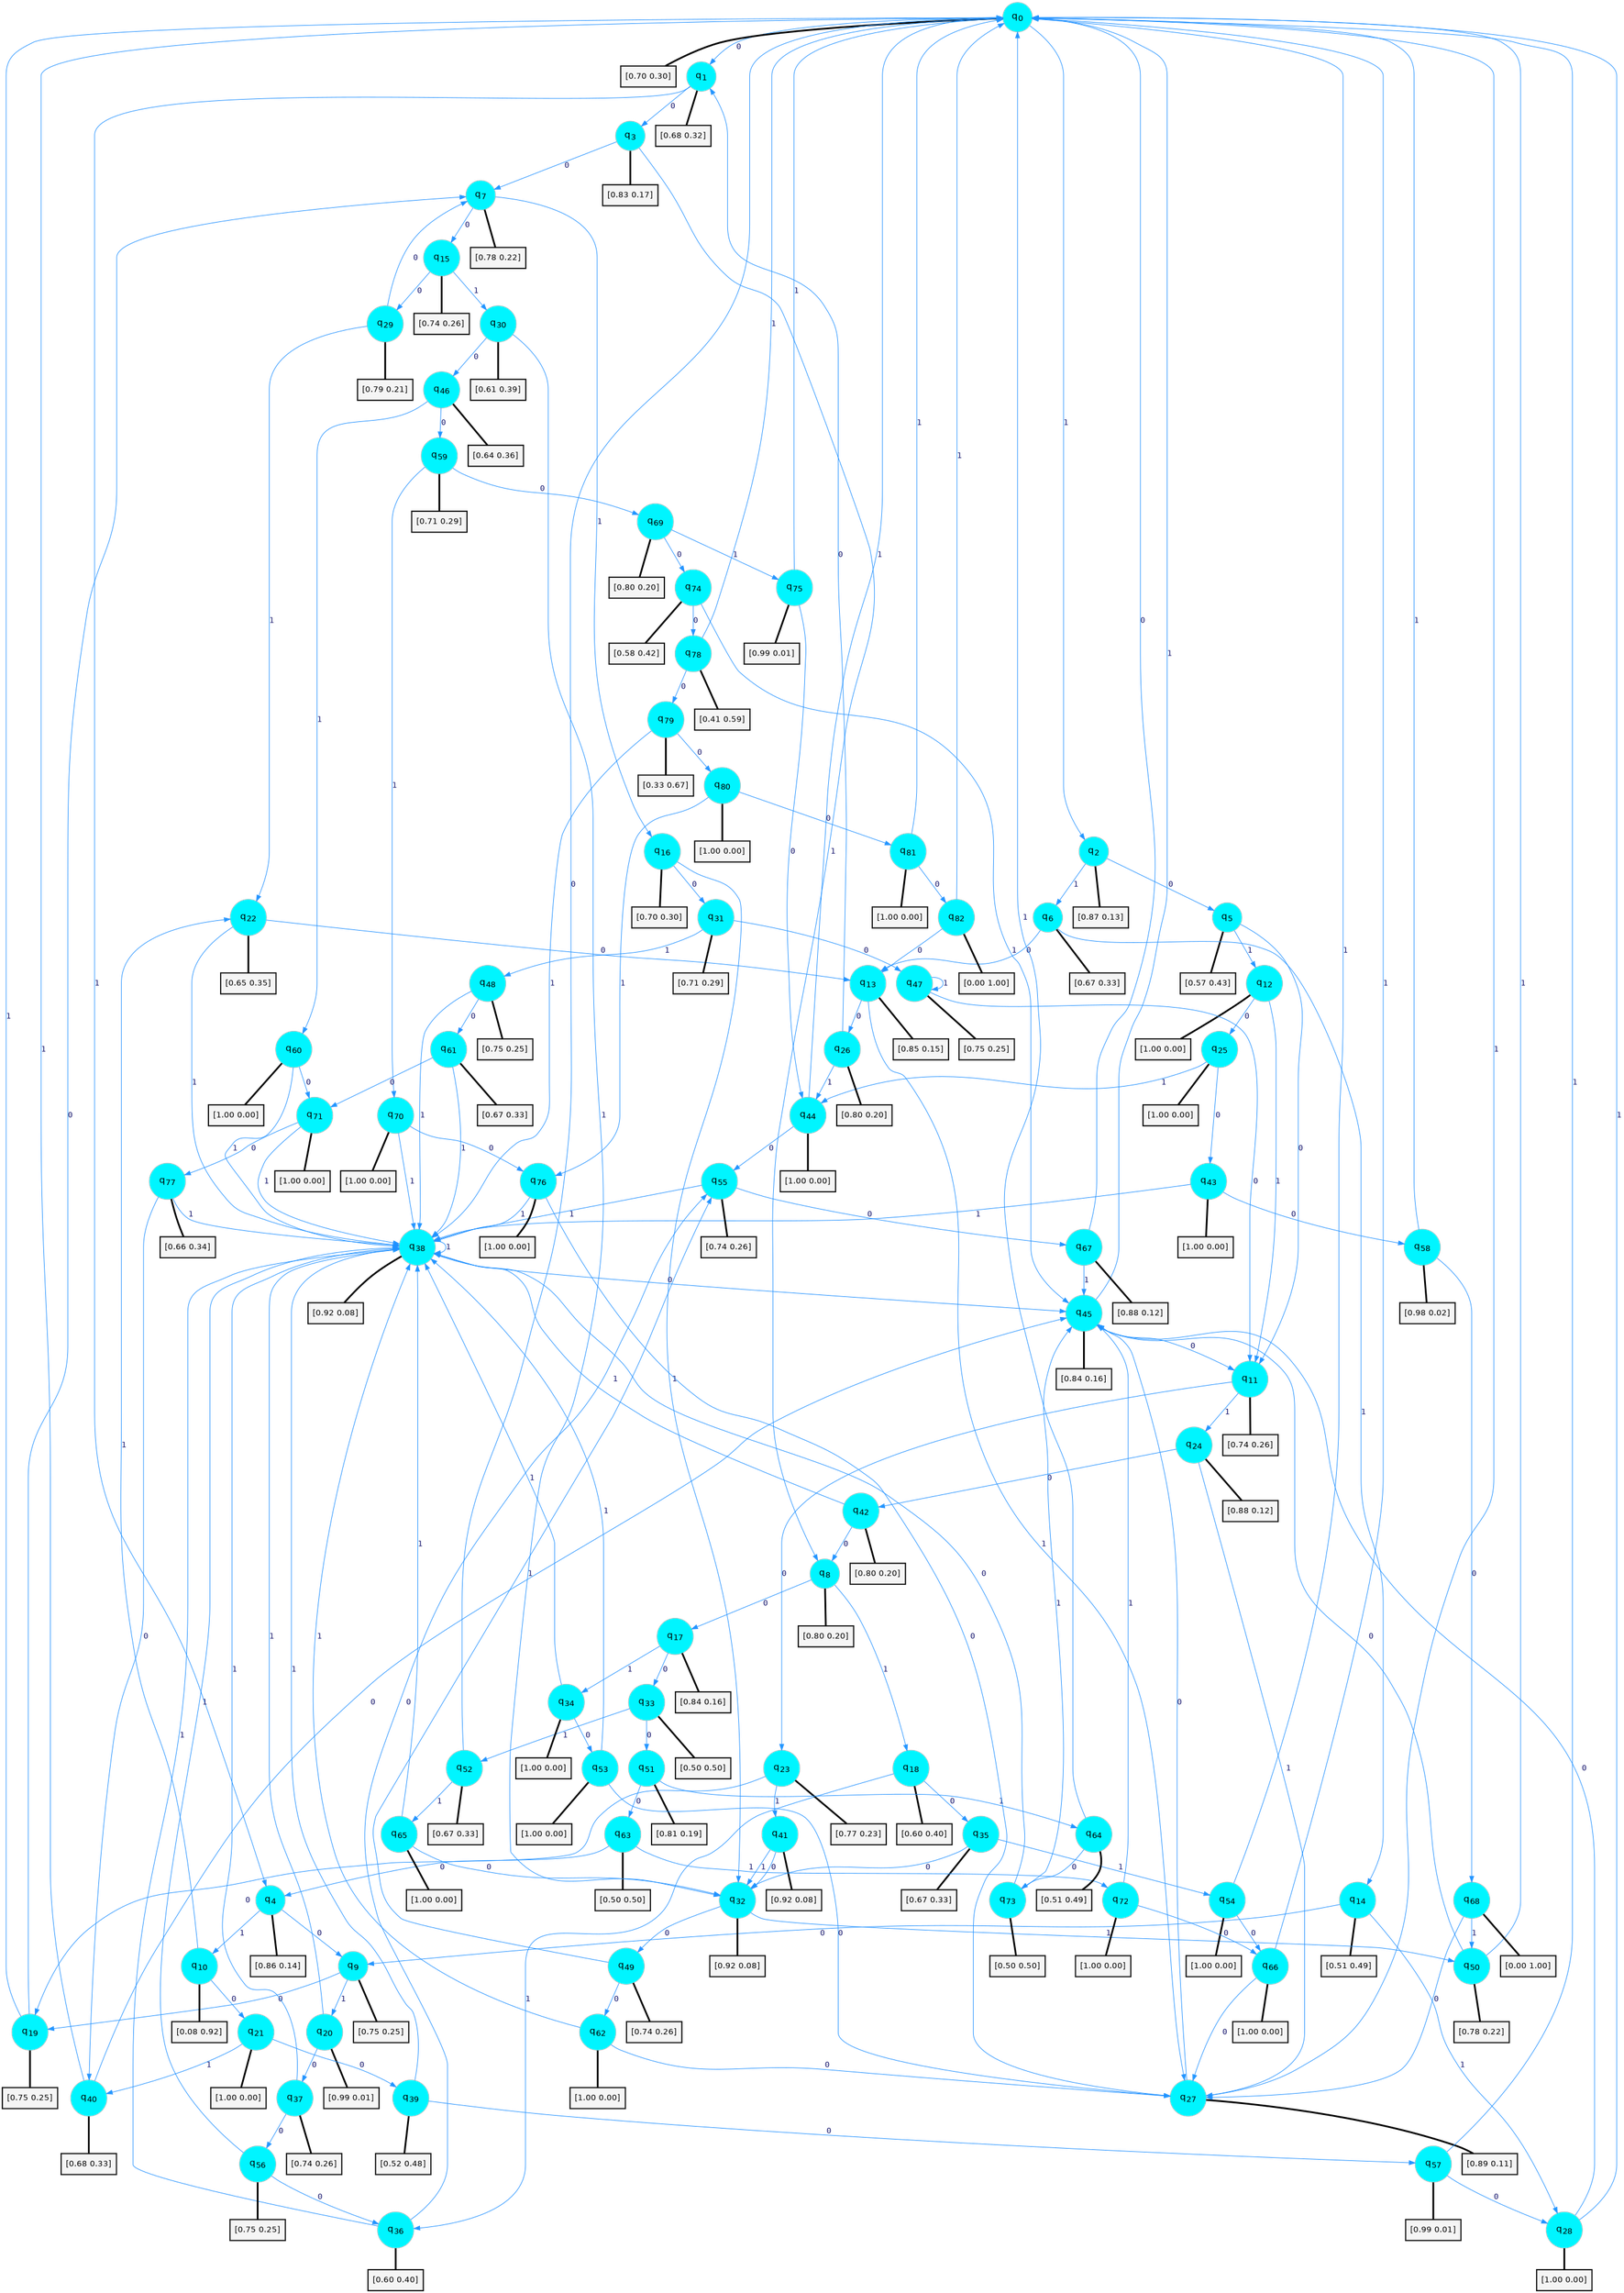 digraph G {
graph [
bgcolor=transparent, dpi=300, rankdir=TD, size="40,25"];
node [
color=gray, fillcolor=turquoise1, fontcolor=black, fontname=Helvetica, fontsize=16, fontweight=bold, shape=circle, style=filled];
edge [
arrowsize=1, color=dodgerblue1, fontcolor=midnightblue, fontname=courier, fontweight=bold, penwidth=1, style=solid, weight=20];
0[label=<q<SUB>0</SUB>>];
1[label=<q<SUB>1</SUB>>];
2[label=<q<SUB>2</SUB>>];
3[label=<q<SUB>3</SUB>>];
4[label=<q<SUB>4</SUB>>];
5[label=<q<SUB>5</SUB>>];
6[label=<q<SUB>6</SUB>>];
7[label=<q<SUB>7</SUB>>];
8[label=<q<SUB>8</SUB>>];
9[label=<q<SUB>9</SUB>>];
10[label=<q<SUB>10</SUB>>];
11[label=<q<SUB>11</SUB>>];
12[label=<q<SUB>12</SUB>>];
13[label=<q<SUB>13</SUB>>];
14[label=<q<SUB>14</SUB>>];
15[label=<q<SUB>15</SUB>>];
16[label=<q<SUB>16</SUB>>];
17[label=<q<SUB>17</SUB>>];
18[label=<q<SUB>18</SUB>>];
19[label=<q<SUB>19</SUB>>];
20[label=<q<SUB>20</SUB>>];
21[label=<q<SUB>21</SUB>>];
22[label=<q<SUB>22</SUB>>];
23[label=<q<SUB>23</SUB>>];
24[label=<q<SUB>24</SUB>>];
25[label=<q<SUB>25</SUB>>];
26[label=<q<SUB>26</SUB>>];
27[label=<q<SUB>27</SUB>>];
28[label=<q<SUB>28</SUB>>];
29[label=<q<SUB>29</SUB>>];
30[label=<q<SUB>30</SUB>>];
31[label=<q<SUB>31</SUB>>];
32[label=<q<SUB>32</SUB>>];
33[label=<q<SUB>33</SUB>>];
34[label=<q<SUB>34</SUB>>];
35[label=<q<SUB>35</SUB>>];
36[label=<q<SUB>36</SUB>>];
37[label=<q<SUB>37</SUB>>];
38[label=<q<SUB>38</SUB>>];
39[label=<q<SUB>39</SUB>>];
40[label=<q<SUB>40</SUB>>];
41[label=<q<SUB>41</SUB>>];
42[label=<q<SUB>42</SUB>>];
43[label=<q<SUB>43</SUB>>];
44[label=<q<SUB>44</SUB>>];
45[label=<q<SUB>45</SUB>>];
46[label=<q<SUB>46</SUB>>];
47[label=<q<SUB>47</SUB>>];
48[label=<q<SUB>48</SUB>>];
49[label=<q<SUB>49</SUB>>];
50[label=<q<SUB>50</SUB>>];
51[label=<q<SUB>51</SUB>>];
52[label=<q<SUB>52</SUB>>];
53[label=<q<SUB>53</SUB>>];
54[label=<q<SUB>54</SUB>>];
55[label=<q<SUB>55</SUB>>];
56[label=<q<SUB>56</SUB>>];
57[label=<q<SUB>57</SUB>>];
58[label=<q<SUB>58</SUB>>];
59[label=<q<SUB>59</SUB>>];
60[label=<q<SUB>60</SUB>>];
61[label=<q<SUB>61</SUB>>];
62[label=<q<SUB>62</SUB>>];
63[label=<q<SUB>63</SUB>>];
64[label=<q<SUB>64</SUB>>];
65[label=<q<SUB>65</SUB>>];
66[label=<q<SUB>66</SUB>>];
67[label=<q<SUB>67</SUB>>];
68[label=<q<SUB>68</SUB>>];
69[label=<q<SUB>69</SUB>>];
70[label=<q<SUB>70</SUB>>];
71[label=<q<SUB>71</SUB>>];
72[label=<q<SUB>72</SUB>>];
73[label=<q<SUB>73</SUB>>];
74[label=<q<SUB>74</SUB>>];
75[label=<q<SUB>75</SUB>>];
76[label=<q<SUB>76</SUB>>];
77[label=<q<SUB>77</SUB>>];
78[label=<q<SUB>78</SUB>>];
79[label=<q<SUB>79</SUB>>];
80[label=<q<SUB>80</SUB>>];
81[label=<q<SUB>81</SUB>>];
82[label=<q<SUB>82</SUB>>];
83[label="[0.70 0.30]", shape=box,fontcolor=black, fontname=Helvetica, fontsize=14, penwidth=2, fillcolor=whitesmoke,color=black];
84[label="[0.68 0.32]", shape=box,fontcolor=black, fontname=Helvetica, fontsize=14, penwidth=2, fillcolor=whitesmoke,color=black];
85[label="[0.87 0.13]", shape=box,fontcolor=black, fontname=Helvetica, fontsize=14, penwidth=2, fillcolor=whitesmoke,color=black];
86[label="[0.83 0.17]", shape=box,fontcolor=black, fontname=Helvetica, fontsize=14, penwidth=2, fillcolor=whitesmoke,color=black];
87[label="[0.86 0.14]", shape=box,fontcolor=black, fontname=Helvetica, fontsize=14, penwidth=2, fillcolor=whitesmoke,color=black];
88[label="[0.57 0.43]", shape=box,fontcolor=black, fontname=Helvetica, fontsize=14, penwidth=2, fillcolor=whitesmoke,color=black];
89[label="[0.67 0.33]", shape=box,fontcolor=black, fontname=Helvetica, fontsize=14, penwidth=2, fillcolor=whitesmoke,color=black];
90[label="[0.78 0.22]", shape=box,fontcolor=black, fontname=Helvetica, fontsize=14, penwidth=2, fillcolor=whitesmoke,color=black];
91[label="[0.80 0.20]", shape=box,fontcolor=black, fontname=Helvetica, fontsize=14, penwidth=2, fillcolor=whitesmoke,color=black];
92[label="[0.75 0.25]", shape=box,fontcolor=black, fontname=Helvetica, fontsize=14, penwidth=2, fillcolor=whitesmoke,color=black];
93[label="[0.08 0.92]", shape=box,fontcolor=black, fontname=Helvetica, fontsize=14, penwidth=2, fillcolor=whitesmoke,color=black];
94[label="[0.74 0.26]", shape=box,fontcolor=black, fontname=Helvetica, fontsize=14, penwidth=2, fillcolor=whitesmoke,color=black];
95[label="[1.00 0.00]", shape=box,fontcolor=black, fontname=Helvetica, fontsize=14, penwidth=2, fillcolor=whitesmoke,color=black];
96[label="[0.85 0.15]", shape=box,fontcolor=black, fontname=Helvetica, fontsize=14, penwidth=2, fillcolor=whitesmoke,color=black];
97[label="[0.51 0.49]", shape=box,fontcolor=black, fontname=Helvetica, fontsize=14, penwidth=2, fillcolor=whitesmoke,color=black];
98[label="[0.74 0.26]", shape=box,fontcolor=black, fontname=Helvetica, fontsize=14, penwidth=2, fillcolor=whitesmoke,color=black];
99[label="[0.70 0.30]", shape=box,fontcolor=black, fontname=Helvetica, fontsize=14, penwidth=2, fillcolor=whitesmoke,color=black];
100[label="[0.84 0.16]", shape=box,fontcolor=black, fontname=Helvetica, fontsize=14, penwidth=2, fillcolor=whitesmoke,color=black];
101[label="[0.60 0.40]", shape=box,fontcolor=black, fontname=Helvetica, fontsize=14, penwidth=2, fillcolor=whitesmoke,color=black];
102[label="[0.75 0.25]", shape=box,fontcolor=black, fontname=Helvetica, fontsize=14, penwidth=2, fillcolor=whitesmoke,color=black];
103[label="[0.99 0.01]", shape=box,fontcolor=black, fontname=Helvetica, fontsize=14, penwidth=2, fillcolor=whitesmoke,color=black];
104[label="[1.00 0.00]", shape=box,fontcolor=black, fontname=Helvetica, fontsize=14, penwidth=2, fillcolor=whitesmoke,color=black];
105[label="[0.65 0.35]", shape=box,fontcolor=black, fontname=Helvetica, fontsize=14, penwidth=2, fillcolor=whitesmoke,color=black];
106[label="[0.77 0.23]", shape=box,fontcolor=black, fontname=Helvetica, fontsize=14, penwidth=2, fillcolor=whitesmoke,color=black];
107[label="[0.88 0.12]", shape=box,fontcolor=black, fontname=Helvetica, fontsize=14, penwidth=2, fillcolor=whitesmoke,color=black];
108[label="[1.00 0.00]", shape=box,fontcolor=black, fontname=Helvetica, fontsize=14, penwidth=2, fillcolor=whitesmoke,color=black];
109[label="[0.80 0.20]", shape=box,fontcolor=black, fontname=Helvetica, fontsize=14, penwidth=2, fillcolor=whitesmoke,color=black];
110[label="[0.89 0.11]", shape=box,fontcolor=black, fontname=Helvetica, fontsize=14, penwidth=2, fillcolor=whitesmoke,color=black];
111[label="[1.00 0.00]", shape=box,fontcolor=black, fontname=Helvetica, fontsize=14, penwidth=2, fillcolor=whitesmoke,color=black];
112[label="[0.79 0.21]", shape=box,fontcolor=black, fontname=Helvetica, fontsize=14, penwidth=2, fillcolor=whitesmoke,color=black];
113[label="[0.61 0.39]", shape=box,fontcolor=black, fontname=Helvetica, fontsize=14, penwidth=2, fillcolor=whitesmoke,color=black];
114[label="[0.71 0.29]", shape=box,fontcolor=black, fontname=Helvetica, fontsize=14, penwidth=2, fillcolor=whitesmoke,color=black];
115[label="[0.92 0.08]", shape=box,fontcolor=black, fontname=Helvetica, fontsize=14, penwidth=2, fillcolor=whitesmoke,color=black];
116[label="[0.50 0.50]", shape=box,fontcolor=black, fontname=Helvetica, fontsize=14, penwidth=2, fillcolor=whitesmoke,color=black];
117[label="[1.00 0.00]", shape=box,fontcolor=black, fontname=Helvetica, fontsize=14, penwidth=2, fillcolor=whitesmoke,color=black];
118[label="[0.67 0.33]", shape=box,fontcolor=black, fontname=Helvetica, fontsize=14, penwidth=2, fillcolor=whitesmoke,color=black];
119[label="[0.60 0.40]", shape=box,fontcolor=black, fontname=Helvetica, fontsize=14, penwidth=2, fillcolor=whitesmoke,color=black];
120[label="[0.74 0.26]", shape=box,fontcolor=black, fontname=Helvetica, fontsize=14, penwidth=2, fillcolor=whitesmoke,color=black];
121[label="[0.92 0.08]", shape=box,fontcolor=black, fontname=Helvetica, fontsize=14, penwidth=2, fillcolor=whitesmoke,color=black];
122[label="[0.52 0.48]", shape=box,fontcolor=black, fontname=Helvetica, fontsize=14, penwidth=2, fillcolor=whitesmoke,color=black];
123[label="[0.68 0.33]", shape=box,fontcolor=black, fontname=Helvetica, fontsize=14, penwidth=2, fillcolor=whitesmoke,color=black];
124[label="[0.92 0.08]", shape=box,fontcolor=black, fontname=Helvetica, fontsize=14, penwidth=2, fillcolor=whitesmoke,color=black];
125[label="[0.80 0.20]", shape=box,fontcolor=black, fontname=Helvetica, fontsize=14, penwidth=2, fillcolor=whitesmoke,color=black];
126[label="[1.00 0.00]", shape=box,fontcolor=black, fontname=Helvetica, fontsize=14, penwidth=2, fillcolor=whitesmoke,color=black];
127[label="[1.00 0.00]", shape=box,fontcolor=black, fontname=Helvetica, fontsize=14, penwidth=2, fillcolor=whitesmoke,color=black];
128[label="[0.84 0.16]", shape=box,fontcolor=black, fontname=Helvetica, fontsize=14, penwidth=2, fillcolor=whitesmoke,color=black];
129[label="[0.64 0.36]", shape=box,fontcolor=black, fontname=Helvetica, fontsize=14, penwidth=2, fillcolor=whitesmoke,color=black];
130[label="[0.75 0.25]", shape=box,fontcolor=black, fontname=Helvetica, fontsize=14, penwidth=2, fillcolor=whitesmoke,color=black];
131[label="[0.75 0.25]", shape=box,fontcolor=black, fontname=Helvetica, fontsize=14, penwidth=2, fillcolor=whitesmoke,color=black];
132[label="[0.74 0.26]", shape=box,fontcolor=black, fontname=Helvetica, fontsize=14, penwidth=2, fillcolor=whitesmoke,color=black];
133[label="[0.78 0.22]", shape=box,fontcolor=black, fontname=Helvetica, fontsize=14, penwidth=2, fillcolor=whitesmoke,color=black];
134[label="[0.81 0.19]", shape=box,fontcolor=black, fontname=Helvetica, fontsize=14, penwidth=2, fillcolor=whitesmoke,color=black];
135[label="[0.67 0.33]", shape=box,fontcolor=black, fontname=Helvetica, fontsize=14, penwidth=2, fillcolor=whitesmoke,color=black];
136[label="[1.00 0.00]", shape=box,fontcolor=black, fontname=Helvetica, fontsize=14, penwidth=2, fillcolor=whitesmoke,color=black];
137[label="[1.00 0.00]", shape=box,fontcolor=black, fontname=Helvetica, fontsize=14, penwidth=2, fillcolor=whitesmoke,color=black];
138[label="[0.74 0.26]", shape=box,fontcolor=black, fontname=Helvetica, fontsize=14, penwidth=2, fillcolor=whitesmoke,color=black];
139[label="[0.75 0.25]", shape=box,fontcolor=black, fontname=Helvetica, fontsize=14, penwidth=2, fillcolor=whitesmoke,color=black];
140[label="[0.99 0.01]", shape=box,fontcolor=black, fontname=Helvetica, fontsize=14, penwidth=2, fillcolor=whitesmoke,color=black];
141[label="[0.98 0.02]", shape=box,fontcolor=black, fontname=Helvetica, fontsize=14, penwidth=2, fillcolor=whitesmoke,color=black];
142[label="[0.71 0.29]", shape=box,fontcolor=black, fontname=Helvetica, fontsize=14, penwidth=2, fillcolor=whitesmoke,color=black];
143[label="[1.00 0.00]", shape=box,fontcolor=black, fontname=Helvetica, fontsize=14, penwidth=2, fillcolor=whitesmoke,color=black];
144[label="[0.67 0.33]", shape=box,fontcolor=black, fontname=Helvetica, fontsize=14, penwidth=2, fillcolor=whitesmoke,color=black];
145[label="[1.00 0.00]", shape=box,fontcolor=black, fontname=Helvetica, fontsize=14, penwidth=2, fillcolor=whitesmoke,color=black];
146[label="[0.50 0.50]", shape=box,fontcolor=black, fontname=Helvetica, fontsize=14, penwidth=2, fillcolor=whitesmoke,color=black];
147[label="[0.51 0.49]", shape=box,fontcolor=black, fontname=Helvetica, fontsize=14, penwidth=2, fillcolor=whitesmoke,color=black];
148[label="[1.00 0.00]", shape=box,fontcolor=black, fontname=Helvetica, fontsize=14, penwidth=2, fillcolor=whitesmoke,color=black];
149[label="[1.00 0.00]", shape=box,fontcolor=black, fontname=Helvetica, fontsize=14, penwidth=2, fillcolor=whitesmoke,color=black];
150[label="[0.88 0.12]", shape=box,fontcolor=black, fontname=Helvetica, fontsize=14, penwidth=2, fillcolor=whitesmoke,color=black];
151[label="[0.00 1.00]", shape=box,fontcolor=black, fontname=Helvetica, fontsize=14, penwidth=2, fillcolor=whitesmoke,color=black];
152[label="[0.80 0.20]", shape=box,fontcolor=black, fontname=Helvetica, fontsize=14, penwidth=2, fillcolor=whitesmoke,color=black];
153[label="[1.00 0.00]", shape=box,fontcolor=black, fontname=Helvetica, fontsize=14, penwidth=2, fillcolor=whitesmoke,color=black];
154[label="[1.00 0.00]", shape=box,fontcolor=black, fontname=Helvetica, fontsize=14, penwidth=2, fillcolor=whitesmoke,color=black];
155[label="[1.00 0.00]", shape=box,fontcolor=black, fontname=Helvetica, fontsize=14, penwidth=2, fillcolor=whitesmoke,color=black];
156[label="[0.50 0.50]", shape=box,fontcolor=black, fontname=Helvetica, fontsize=14, penwidth=2, fillcolor=whitesmoke,color=black];
157[label="[0.58 0.42]", shape=box,fontcolor=black, fontname=Helvetica, fontsize=14, penwidth=2, fillcolor=whitesmoke,color=black];
158[label="[0.99 0.01]", shape=box,fontcolor=black, fontname=Helvetica, fontsize=14, penwidth=2, fillcolor=whitesmoke,color=black];
159[label="[1.00 0.00]", shape=box,fontcolor=black, fontname=Helvetica, fontsize=14, penwidth=2, fillcolor=whitesmoke,color=black];
160[label="[0.66 0.34]", shape=box,fontcolor=black, fontname=Helvetica, fontsize=14, penwidth=2, fillcolor=whitesmoke,color=black];
161[label="[0.41 0.59]", shape=box,fontcolor=black, fontname=Helvetica, fontsize=14, penwidth=2, fillcolor=whitesmoke,color=black];
162[label="[0.33 0.67]", shape=box,fontcolor=black, fontname=Helvetica, fontsize=14, penwidth=2, fillcolor=whitesmoke,color=black];
163[label="[1.00 0.00]", shape=box,fontcolor=black, fontname=Helvetica, fontsize=14, penwidth=2, fillcolor=whitesmoke,color=black];
164[label="[1.00 0.00]", shape=box,fontcolor=black, fontname=Helvetica, fontsize=14, penwidth=2, fillcolor=whitesmoke,color=black];
165[label="[0.00 1.00]", shape=box,fontcolor=black, fontname=Helvetica, fontsize=14, penwidth=2, fillcolor=whitesmoke,color=black];
0->1 [label=0];
0->2 [label=1];
0->83 [arrowhead=none, penwidth=3,color=black];
1->3 [label=0];
1->4 [label=1];
1->84 [arrowhead=none, penwidth=3,color=black];
2->5 [label=0];
2->6 [label=1];
2->85 [arrowhead=none, penwidth=3,color=black];
3->7 [label=0];
3->8 [label=1];
3->86 [arrowhead=none, penwidth=3,color=black];
4->9 [label=0];
4->10 [label=1];
4->87 [arrowhead=none, penwidth=3,color=black];
5->11 [label=0];
5->12 [label=1];
5->88 [arrowhead=none, penwidth=3,color=black];
6->13 [label=0];
6->14 [label=1];
6->89 [arrowhead=none, penwidth=3,color=black];
7->15 [label=0];
7->16 [label=1];
7->90 [arrowhead=none, penwidth=3,color=black];
8->17 [label=0];
8->18 [label=1];
8->91 [arrowhead=none, penwidth=3,color=black];
9->19 [label=0];
9->20 [label=1];
9->92 [arrowhead=none, penwidth=3,color=black];
10->21 [label=0];
10->22 [label=1];
10->93 [arrowhead=none, penwidth=3,color=black];
11->23 [label=0];
11->24 [label=1];
11->94 [arrowhead=none, penwidth=3,color=black];
12->25 [label=0];
12->11 [label=1];
12->95 [arrowhead=none, penwidth=3,color=black];
13->26 [label=0];
13->27 [label=1];
13->96 [arrowhead=none, penwidth=3,color=black];
14->9 [label=0];
14->28 [label=1];
14->97 [arrowhead=none, penwidth=3,color=black];
15->29 [label=0];
15->30 [label=1];
15->98 [arrowhead=none, penwidth=3,color=black];
16->31 [label=0];
16->32 [label=1];
16->99 [arrowhead=none, penwidth=3,color=black];
17->33 [label=0];
17->34 [label=1];
17->100 [arrowhead=none, penwidth=3,color=black];
18->35 [label=0];
18->36 [label=1];
18->101 [arrowhead=none, penwidth=3,color=black];
19->7 [label=0];
19->0 [label=1];
19->102 [arrowhead=none, penwidth=3,color=black];
20->37 [label=0];
20->38 [label=1];
20->103 [arrowhead=none, penwidth=3,color=black];
21->39 [label=0];
21->40 [label=1];
21->104 [arrowhead=none, penwidth=3,color=black];
22->13 [label=0];
22->38 [label=1];
22->105 [arrowhead=none, penwidth=3,color=black];
23->19 [label=0];
23->41 [label=1];
23->106 [arrowhead=none, penwidth=3,color=black];
24->42 [label=0];
24->27 [label=1];
24->107 [arrowhead=none, penwidth=3,color=black];
25->43 [label=0];
25->44 [label=1];
25->108 [arrowhead=none, penwidth=3,color=black];
26->1 [label=0];
26->44 [label=1];
26->109 [arrowhead=none, penwidth=3,color=black];
27->45 [label=0];
27->0 [label=1];
27->110 [arrowhead=none, penwidth=3,color=black];
28->45 [label=0];
28->0 [label=1];
28->111 [arrowhead=none, penwidth=3,color=black];
29->7 [label=0];
29->22 [label=1];
29->112 [arrowhead=none, penwidth=3,color=black];
30->46 [label=0];
30->32 [label=1];
30->113 [arrowhead=none, penwidth=3,color=black];
31->47 [label=0];
31->48 [label=1];
31->114 [arrowhead=none, penwidth=3,color=black];
32->49 [label=0];
32->50 [label=1];
32->115 [arrowhead=none, penwidth=3,color=black];
33->51 [label=0];
33->52 [label=1];
33->116 [arrowhead=none, penwidth=3,color=black];
34->53 [label=0];
34->38 [label=1];
34->117 [arrowhead=none, penwidth=3,color=black];
35->32 [label=0];
35->54 [label=1];
35->118 [arrowhead=none, penwidth=3,color=black];
36->55 [label=0];
36->38 [label=1];
36->119 [arrowhead=none, penwidth=3,color=black];
37->56 [label=0];
37->38 [label=1];
37->120 [arrowhead=none, penwidth=3,color=black];
38->45 [label=0];
38->38 [label=1];
38->121 [arrowhead=none, penwidth=3,color=black];
39->57 [label=0];
39->38 [label=1];
39->122 [arrowhead=none, penwidth=3,color=black];
40->45 [label=0];
40->0 [label=1];
40->123 [arrowhead=none, penwidth=3,color=black];
41->32 [label=0];
41->32 [label=1];
41->124 [arrowhead=none, penwidth=3,color=black];
42->8 [label=0];
42->38 [label=1];
42->125 [arrowhead=none, penwidth=3,color=black];
43->58 [label=0];
43->38 [label=1];
43->126 [arrowhead=none, penwidth=3,color=black];
44->55 [label=0];
44->0 [label=1];
44->127 [arrowhead=none, penwidth=3,color=black];
45->11 [label=0];
45->0 [label=1];
45->128 [arrowhead=none, penwidth=3,color=black];
46->59 [label=0];
46->60 [label=1];
46->129 [arrowhead=none, penwidth=3,color=black];
47->11 [label=0];
47->47 [label=1];
47->130 [arrowhead=none, penwidth=3,color=black];
48->61 [label=0];
48->38 [label=1];
48->131 [arrowhead=none, penwidth=3,color=black];
49->62 [label=0];
49->55 [label=1];
49->132 [arrowhead=none, penwidth=3,color=black];
50->45 [label=0];
50->0 [label=1];
50->133 [arrowhead=none, penwidth=3,color=black];
51->63 [label=0];
51->64 [label=1];
51->134 [arrowhead=none, penwidth=3,color=black];
52->0 [label=0];
52->65 [label=1];
52->135 [arrowhead=none, penwidth=3,color=black];
53->27 [label=0];
53->38 [label=1];
53->136 [arrowhead=none, penwidth=3,color=black];
54->66 [label=0];
54->0 [label=1];
54->137 [arrowhead=none, penwidth=3,color=black];
55->67 [label=0];
55->38 [label=1];
55->138 [arrowhead=none, penwidth=3,color=black];
56->36 [label=0];
56->38 [label=1];
56->139 [arrowhead=none, penwidth=3,color=black];
57->28 [label=0];
57->0 [label=1];
57->140 [arrowhead=none, penwidth=3,color=black];
58->68 [label=0];
58->0 [label=1];
58->141 [arrowhead=none, penwidth=3,color=black];
59->69 [label=0];
59->70 [label=1];
59->142 [arrowhead=none, penwidth=3,color=black];
60->71 [label=0];
60->38 [label=1];
60->143 [arrowhead=none, penwidth=3,color=black];
61->71 [label=0];
61->38 [label=1];
61->144 [arrowhead=none, penwidth=3,color=black];
62->27 [label=0];
62->38 [label=1];
62->145 [arrowhead=none, penwidth=3,color=black];
63->4 [label=0];
63->72 [label=1];
63->146 [arrowhead=none, penwidth=3,color=black];
64->73 [label=0];
64->0 [label=1];
64->147 [arrowhead=none, penwidth=3,color=black];
65->32 [label=0];
65->38 [label=1];
65->148 [arrowhead=none, penwidth=3,color=black];
66->27 [label=0];
66->0 [label=1];
66->149 [arrowhead=none, penwidth=3,color=black];
67->0 [label=0];
67->45 [label=1];
67->150 [arrowhead=none, penwidth=3,color=black];
68->27 [label=0];
68->50 [label=1];
68->151 [arrowhead=none, penwidth=3,color=black];
69->74 [label=0];
69->75 [label=1];
69->152 [arrowhead=none, penwidth=3,color=black];
70->76 [label=0];
70->38 [label=1];
70->153 [arrowhead=none, penwidth=3,color=black];
71->77 [label=0];
71->38 [label=1];
71->154 [arrowhead=none, penwidth=3,color=black];
72->66 [label=0];
72->45 [label=1];
72->155 [arrowhead=none, penwidth=3,color=black];
73->38 [label=0];
73->45 [label=1];
73->156 [arrowhead=none, penwidth=3,color=black];
74->78 [label=0];
74->45 [label=1];
74->157 [arrowhead=none, penwidth=3,color=black];
75->44 [label=0];
75->0 [label=1];
75->158 [arrowhead=none, penwidth=3,color=black];
76->27 [label=0];
76->38 [label=1];
76->159 [arrowhead=none, penwidth=3,color=black];
77->40 [label=0];
77->38 [label=1];
77->160 [arrowhead=none, penwidth=3,color=black];
78->79 [label=0];
78->0 [label=1];
78->161 [arrowhead=none, penwidth=3,color=black];
79->80 [label=0];
79->38 [label=1];
79->162 [arrowhead=none, penwidth=3,color=black];
80->81 [label=0];
80->76 [label=1];
80->163 [arrowhead=none, penwidth=3,color=black];
81->82 [label=0];
81->0 [label=1];
81->164 [arrowhead=none, penwidth=3,color=black];
82->13 [label=0];
82->0 [label=1];
82->165 [arrowhead=none, penwidth=3,color=black];
}
